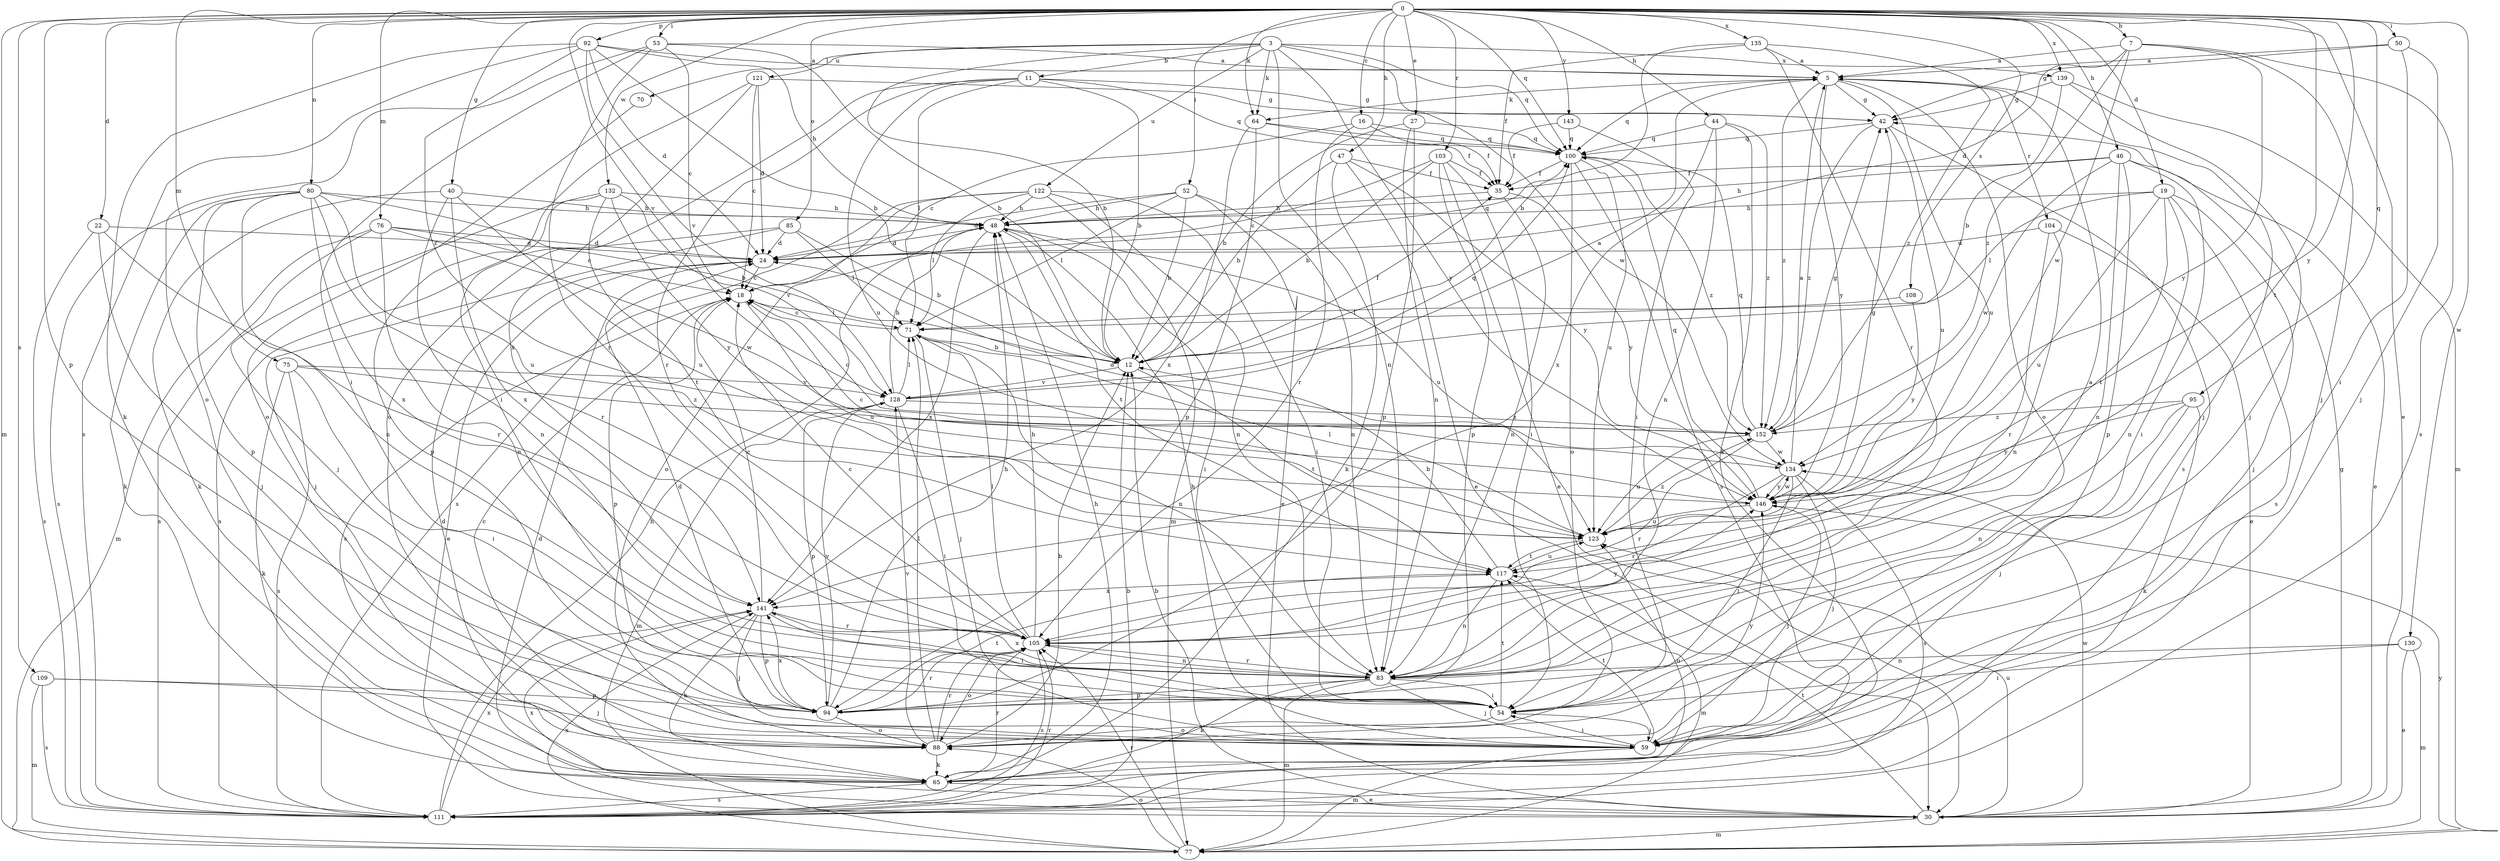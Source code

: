 strict digraph  {
0;
3;
5;
7;
11;
12;
16;
18;
19;
22;
24;
27;
30;
35;
40;
42;
44;
46;
47;
48;
50;
52;
53;
54;
59;
64;
65;
70;
71;
75;
76;
77;
80;
83;
85;
88;
92;
94;
95;
100;
103;
104;
105;
108;
109;
111;
117;
121;
122;
123;
128;
130;
132;
134;
135;
139;
141;
143;
146;
152;
0 -> 7  [label=b];
0 -> 16  [label=c];
0 -> 19  [label=d];
0 -> 22  [label=d];
0 -> 27  [label=e];
0 -> 30  [label=e];
0 -> 40  [label=g];
0 -> 44  [label=h];
0 -> 46  [label=h];
0 -> 47  [label=h];
0 -> 50  [label=i];
0 -> 52  [label=i];
0 -> 53  [label=i];
0 -> 64  [label=k];
0 -> 75  [label=m];
0 -> 76  [label=m];
0 -> 77  [label=m];
0 -> 80  [label=n];
0 -> 85  [label=o];
0 -> 92  [label=p];
0 -> 94  [label=p];
0 -> 95  [label=q];
0 -> 100  [label=q];
0 -> 103  [label=r];
0 -> 108  [label=s];
0 -> 109  [label=s];
0 -> 117  [label=t];
0 -> 128  [label=v];
0 -> 130  [label=w];
0 -> 132  [label=w];
0 -> 135  [label=x];
0 -> 139  [label=x];
0 -> 143  [label=y];
0 -> 146  [label=y];
3 -> 11  [label=b];
3 -> 12  [label=b];
3 -> 64  [label=k];
3 -> 70  [label=l];
3 -> 83  [label=n];
3 -> 100  [label=q];
3 -> 121  [label=u];
3 -> 122  [label=u];
3 -> 134  [label=w];
3 -> 139  [label=x];
3 -> 146  [label=y];
5 -> 42  [label=g];
5 -> 59  [label=j];
5 -> 64  [label=k];
5 -> 88  [label=o];
5 -> 100  [label=q];
5 -> 104  [label=r];
5 -> 123  [label=u];
5 -> 146  [label=y];
5 -> 152  [label=z];
7 -> 5  [label=a];
7 -> 24  [label=d];
7 -> 59  [label=j];
7 -> 111  [label=s];
7 -> 134  [label=w];
7 -> 146  [label=y];
7 -> 152  [label=z];
11 -> 12  [label=b];
11 -> 42  [label=g];
11 -> 71  [label=l];
11 -> 88  [label=o];
11 -> 100  [label=q];
11 -> 105  [label=r];
11 -> 123  [label=u];
12 -> 35  [label=f];
12 -> 117  [label=t];
12 -> 128  [label=v];
16 -> 18  [label=c];
16 -> 35  [label=f];
16 -> 100  [label=q];
16 -> 105  [label=r];
18 -> 71  [label=l];
18 -> 94  [label=p];
18 -> 123  [label=u];
19 -> 48  [label=h];
19 -> 59  [label=j];
19 -> 71  [label=l];
19 -> 83  [label=n];
19 -> 111  [label=s];
19 -> 117  [label=t];
19 -> 123  [label=u];
22 -> 24  [label=d];
22 -> 59  [label=j];
22 -> 105  [label=r];
22 -> 111  [label=s];
24 -> 18  [label=c];
24 -> 30  [label=e];
24 -> 100  [label=q];
27 -> 12  [label=b];
27 -> 83  [label=n];
27 -> 94  [label=p];
27 -> 100  [label=q];
30 -> 12  [label=b];
30 -> 24  [label=d];
30 -> 42  [label=g];
30 -> 77  [label=m];
30 -> 117  [label=t];
30 -> 123  [label=u];
30 -> 134  [label=w];
30 -> 141  [label=x];
35 -> 48  [label=h];
35 -> 83  [label=n];
35 -> 146  [label=y];
40 -> 48  [label=h];
40 -> 65  [label=k];
40 -> 83  [label=n];
40 -> 123  [label=u];
40 -> 141  [label=x];
42 -> 100  [label=q];
42 -> 111  [label=s];
42 -> 123  [label=u];
42 -> 152  [label=z];
44 -> 65  [label=k];
44 -> 83  [label=n];
44 -> 100  [label=q];
44 -> 141  [label=x];
44 -> 152  [label=z];
46 -> 30  [label=e];
46 -> 35  [label=f];
46 -> 48  [label=h];
46 -> 54  [label=i];
46 -> 83  [label=n];
46 -> 94  [label=p];
46 -> 134  [label=w];
47 -> 12  [label=b];
47 -> 30  [label=e];
47 -> 35  [label=f];
47 -> 65  [label=k];
47 -> 146  [label=y];
48 -> 24  [label=d];
48 -> 54  [label=i];
48 -> 117  [label=t];
48 -> 123  [label=u];
48 -> 141  [label=x];
50 -> 5  [label=a];
50 -> 42  [label=g];
50 -> 54  [label=i];
50 -> 59  [label=j];
52 -> 12  [label=b];
52 -> 24  [label=d];
52 -> 30  [label=e];
52 -> 48  [label=h];
52 -> 71  [label=l];
52 -> 83  [label=n];
53 -> 5  [label=a];
53 -> 12  [label=b];
53 -> 18  [label=c];
53 -> 54  [label=i];
53 -> 88  [label=o];
53 -> 105  [label=r];
54 -> 59  [label=j];
54 -> 88  [label=o];
54 -> 117  [label=t];
59 -> 48  [label=h];
59 -> 54  [label=i];
59 -> 77  [label=m];
59 -> 117  [label=t];
64 -> 35  [label=f];
64 -> 94  [label=p];
64 -> 100  [label=q];
64 -> 141  [label=x];
65 -> 18  [label=c];
65 -> 24  [label=d];
65 -> 30  [label=e];
65 -> 48  [label=h];
65 -> 105  [label=r];
65 -> 111  [label=s];
65 -> 123  [label=u];
70 -> 88  [label=o];
71 -> 12  [label=b];
71 -> 18  [label=c];
71 -> 59  [label=j];
71 -> 83  [label=n];
75 -> 54  [label=i];
75 -> 65  [label=k];
75 -> 111  [label=s];
75 -> 128  [label=v];
75 -> 152  [label=z];
76 -> 18  [label=c];
76 -> 24  [label=d];
76 -> 77  [label=m];
76 -> 83  [label=n];
76 -> 111  [label=s];
76 -> 134  [label=w];
77 -> 88  [label=o];
77 -> 105  [label=r];
77 -> 141  [label=x];
77 -> 146  [label=y];
80 -> 12  [label=b];
80 -> 48  [label=h];
80 -> 65  [label=k];
80 -> 83  [label=n];
80 -> 94  [label=p];
80 -> 105  [label=r];
80 -> 111  [label=s];
80 -> 123  [label=u];
80 -> 141  [label=x];
83 -> 5  [label=a];
83 -> 54  [label=i];
83 -> 59  [label=j];
83 -> 65  [label=k];
83 -> 77  [label=m];
83 -> 94  [label=p];
83 -> 105  [label=r];
83 -> 141  [label=x];
85 -> 12  [label=b];
85 -> 24  [label=d];
85 -> 59  [label=j];
85 -> 71  [label=l];
85 -> 111  [label=s];
88 -> 12  [label=b];
88 -> 18  [label=c];
88 -> 65  [label=k];
88 -> 71  [label=l];
88 -> 105  [label=r];
88 -> 128  [label=v];
88 -> 146  [label=y];
92 -> 5  [label=a];
92 -> 12  [label=b];
92 -> 24  [label=d];
92 -> 48  [label=h];
92 -> 65  [label=k];
92 -> 111  [label=s];
92 -> 128  [label=v];
92 -> 152  [label=z];
94 -> 24  [label=d];
94 -> 48  [label=h];
94 -> 88  [label=o];
94 -> 105  [label=r];
94 -> 117  [label=t];
94 -> 128  [label=v];
94 -> 141  [label=x];
95 -> 59  [label=j];
95 -> 65  [label=k];
95 -> 83  [label=n];
95 -> 146  [label=y];
95 -> 152  [label=z];
100 -> 35  [label=f];
100 -> 88  [label=o];
100 -> 111  [label=s];
100 -> 123  [label=u];
100 -> 152  [label=z];
103 -> 12  [label=b];
103 -> 18  [label=c];
103 -> 30  [label=e];
103 -> 35  [label=f];
103 -> 54  [label=i];
103 -> 94  [label=p];
104 -> 24  [label=d];
104 -> 30  [label=e];
104 -> 83  [label=n];
104 -> 105  [label=r];
105 -> 18  [label=c];
105 -> 48  [label=h];
105 -> 71  [label=l];
105 -> 83  [label=n];
105 -> 88  [label=o];
105 -> 111  [label=s];
105 -> 146  [label=y];
108 -> 71  [label=l];
108 -> 146  [label=y];
109 -> 59  [label=j];
109 -> 77  [label=m];
109 -> 94  [label=p];
109 -> 111  [label=s];
111 -> 12  [label=b];
111 -> 48  [label=h];
111 -> 105  [label=r];
111 -> 141  [label=x];
117 -> 12  [label=b];
117 -> 77  [label=m];
117 -> 83  [label=n];
117 -> 123  [label=u];
117 -> 141  [label=x];
121 -> 18  [label=c];
121 -> 24  [label=d];
121 -> 42  [label=g];
121 -> 54  [label=i];
121 -> 141  [label=x];
122 -> 48  [label=h];
122 -> 54  [label=i];
122 -> 71  [label=l];
122 -> 77  [label=m];
122 -> 83  [label=n];
122 -> 88  [label=o];
122 -> 111  [label=s];
123 -> 71  [label=l];
123 -> 117  [label=t];
123 -> 152  [label=z];
128 -> 5  [label=a];
128 -> 48  [label=h];
128 -> 54  [label=i];
128 -> 71  [label=l];
128 -> 77  [label=m];
128 -> 94  [label=p];
128 -> 100  [label=q];
128 -> 152  [label=z];
130 -> 30  [label=e];
130 -> 54  [label=i];
130 -> 77  [label=m];
130 -> 83  [label=n];
132 -> 48  [label=h];
132 -> 59  [label=j];
132 -> 94  [label=p];
132 -> 117  [label=t];
132 -> 128  [label=v];
132 -> 146  [label=y];
134 -> 5  [label=a];
134 -> 24  [label=d];
134 -> 54  [label=i];
134 -> 59  [label=j];
134 -> 105  [label=r];
134 -> 111  [label=s];
134 -> 146  [label=y];
135 -> 5  [label=a];
135 -> 12  [label=b];
135 -> 35  [label=f];
135 -> 105  [label=r];
135 -> 152  [label=z];
139 -> 12  [label=b];
139 -> 42  [label=g];
139 -> 59  [label=j];
139 -> 77  [label=m];
141 -> 18  [label=c];
141 -> 54  [label=i];
141 -> 59  [label=j];
141 -> 65  [label=k];
141 -> 94  [label=p];
141 -> 105  [label=r];
143 -> 35  [label=f];
143 -> 54  [label=i];
143 -> 100  [label=q];
146 -> 18  [label=c];
146 -> 42  [label=g];
146 -> 59  [label=j];
146 -> 100  [label=q];
146 -> 123  [label=u];
146 -> 134  [label=w];
152 -> 18  [label=c];
152 -> 42  [label=g];
152 -> 100  [label=q];
152 -> 105  [label=r];
152 -> 123  [label=u];
152 -> 134  [label=w];
}
